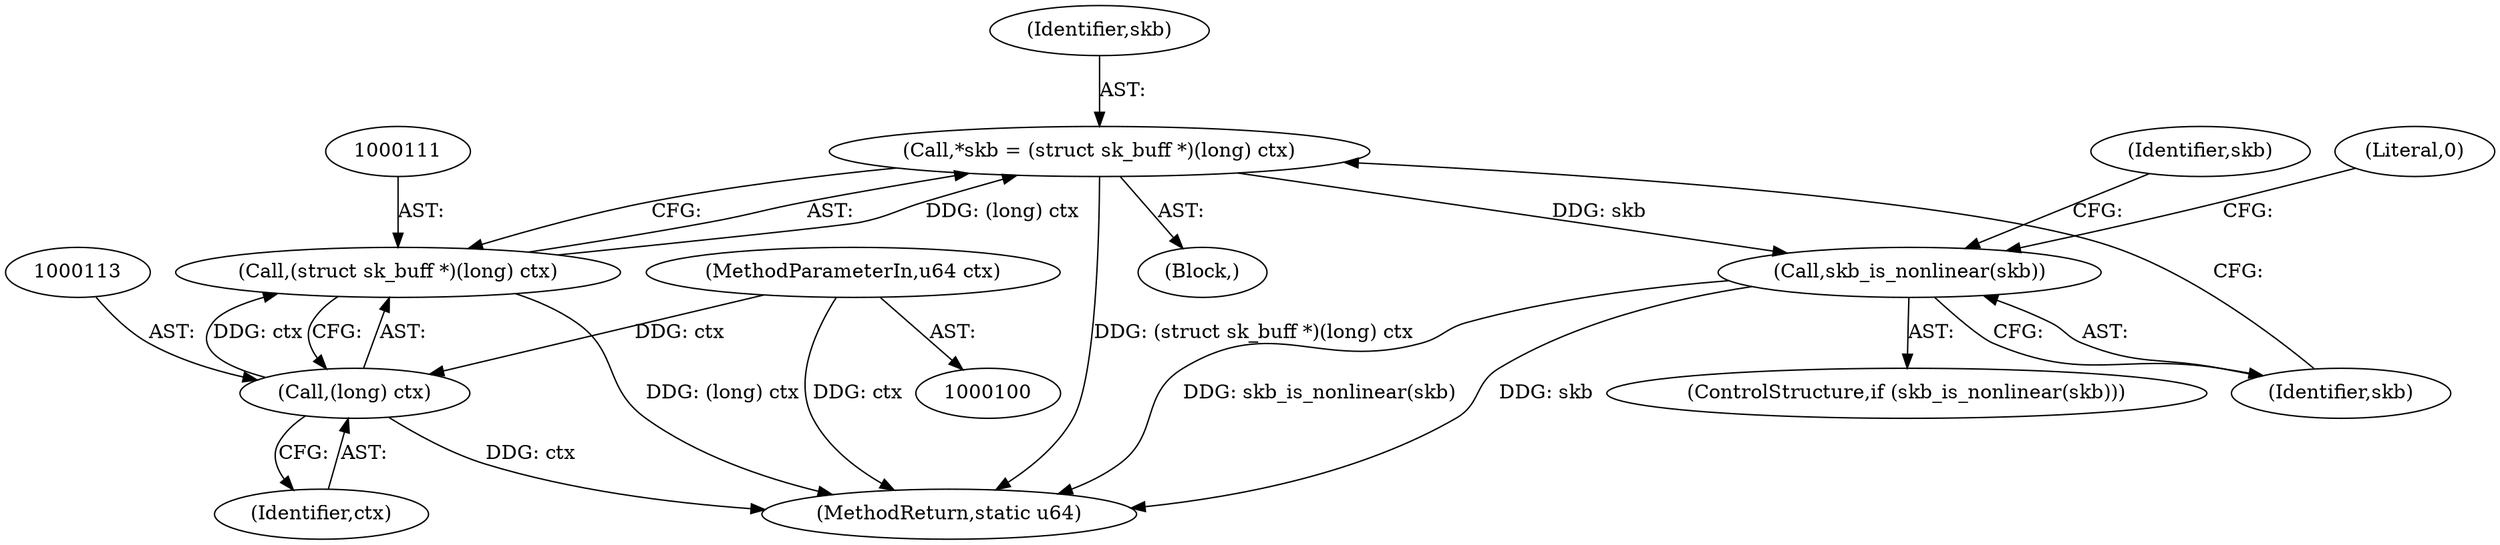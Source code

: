digraph "0_linux_05ab8f2647e4221cbdb3856dd7d32bd5407316b3_0@pointer" {
"1000108" [label="(Call,*skb = (struct sk_buff *)(long) ctx)"];
"1000110" [label="(Call,(struct sk_buff *)(long) ctx)"];
"1000112" [label="(Call,(long) ctx)"];
"1000101" [label="(MethodParameterIn,u64 ctx)"];
"1000117" [label="(Call,skb_is_nonlinear(skb))"];
"1000114" [label="(Identifier,ctx)"];
"1000101" [label="(MethodParameterIn,u64 ctx)"];
"1000117" [label="(Call,skb_is_nonlinear(skb))"];
"1000120" [label="(Literal,0)"];
"1000110" [label="(Call,(struct sk_buff *)(long) ctx)"];
"1000124" [label="(Identifier,skb)"];
"1000108" [label="(Call,*skb = (struct sk_buff *)(long) ctx)"];
"1000182" [label="(MethodReturn,static u64)"];
"1000109" [label="(Identifier,skb)"];
"1000116" [label="(ControlStructure,if (skb_is_nonlinear(skb)))"];
"1000106" [label="(Block,)"];
"1000118" [label="(Identifier,skb)"];
"1000112" [label="(Call,(long) ctx)"];
"1000108" -> "1000106"  [label="AST: "];
"1000108" -> "1000110"  [label="CFG: "];
"1000109" -> "1000108"  [label="AST: "];
"1000110" -> "1000108"  [label="AST: "];
"1000118" -> "1000108"  [label="CFG: "];
"1000108" -> "1000182"  [label="DDG: (struct sk_buff *)(long) ctx"];
"1000110" -> "1000108"  [label="DDG: (long) ctx"];
"1000108" -> "1000117"  [label="DDG: skb"];
"1000110" -> "1000112"  [label="CFG: "];
"1000111" -> "1000110"  [label="AST: "];
"1000112" -> "1000110"  [label="AST: "];
"1000110" -> "1000182"  [label="DDG: (long) ctx"];
"1000112" -> "1000110"  [label="DDG: ctx"];
"1000112" -> "1000114"  [label="CFG: "];
"1000113" -> "1000112"  [label="AST: "];
"1000114" -> "1000112"  [label="AST: "];
"1000112" -> "1000182"  [label="DDG: ctx"];
"1000101" -> "1000112"  [label="DDG: ctx"];
"1000101" -> "1000100"  [label="AST: "];
"1000101" -> "1000182"  [label="DDG: ctx"];
"1000117" -> "1000116"  [label="AST: "];
"1000117" -> "1000118"  [label="CFG: "];
"1000118" -> "1000117"  [label="AST: "];
"1000120" -> "1000117"  [label="CFG: "];
"1000124" -> "1000117"  [label="CFG: "];
"1000117" -> "1000182"  [label="DDG: skb_is_nonlinear(skb)"];
"1000117" -> "1000182"  [label="DDG: skb"];
}
